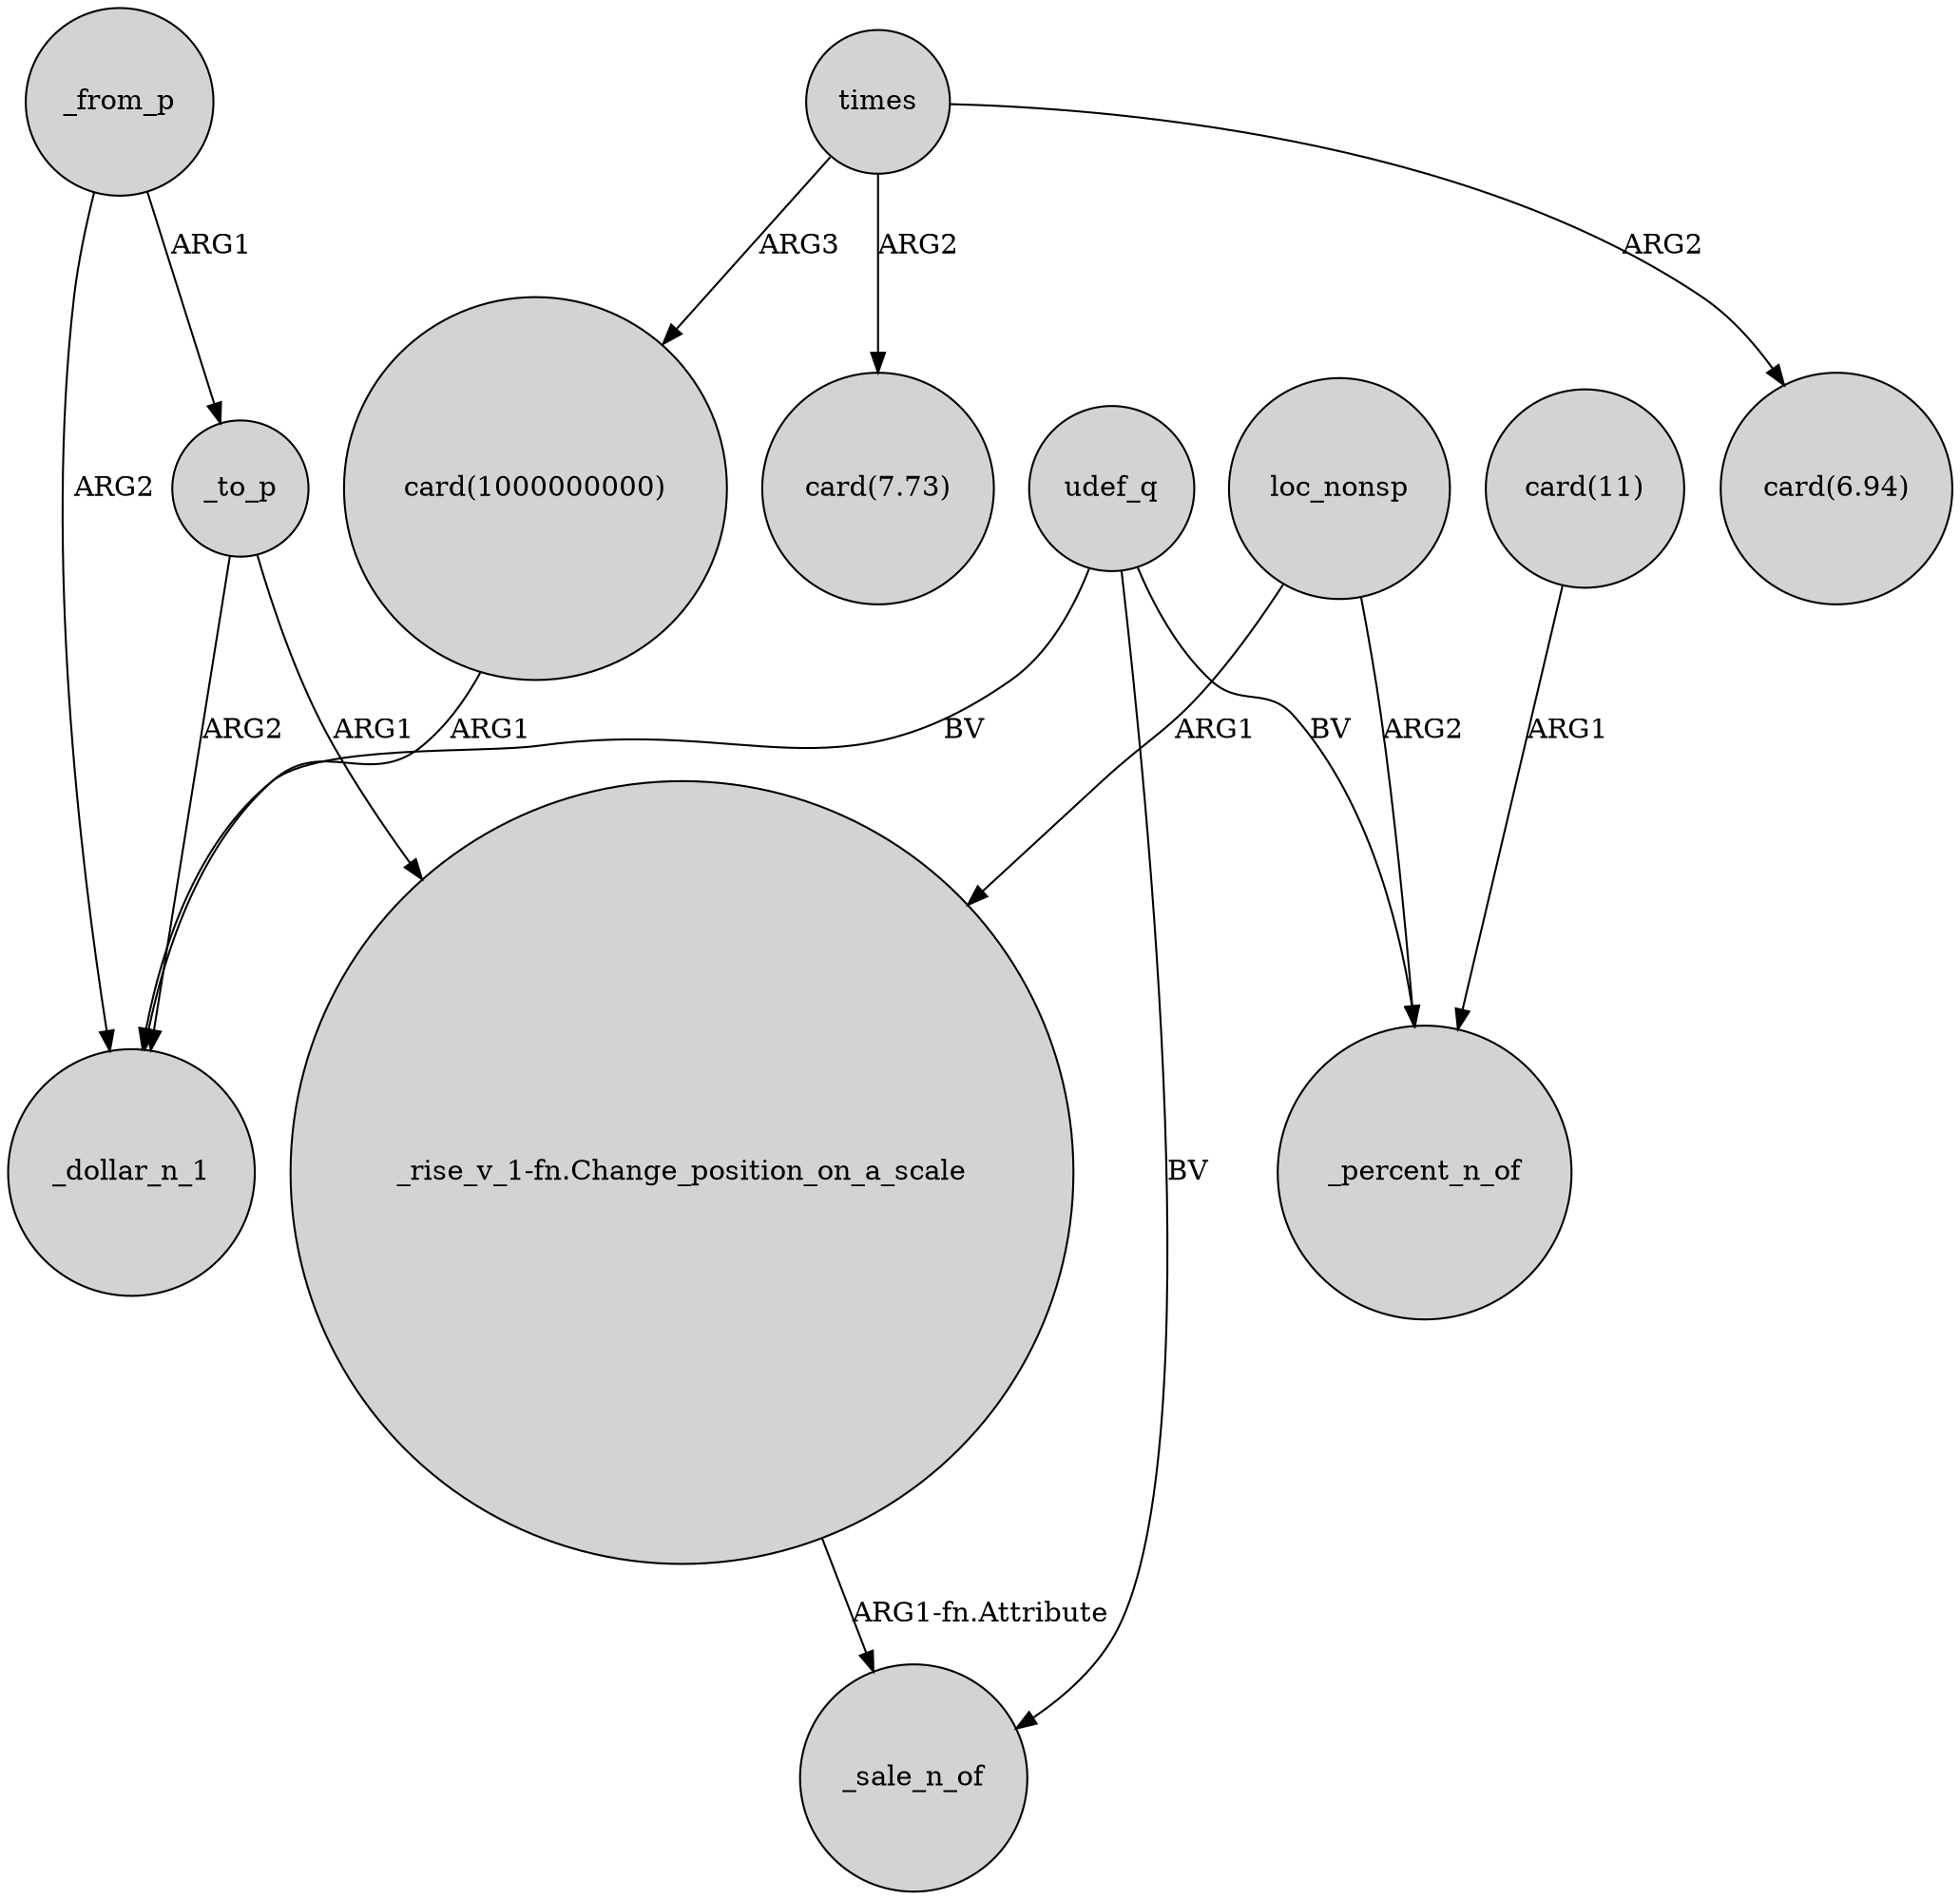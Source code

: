 digraph {
	node [shape=circle style=filled]
	"card(1000000000)" -> _dollar_n_1 [label=ARG1]
	"_rise_v_1-fn.Change_position_on_a_scale" -> _sale_n_of [label="ARG1-fn.Attribute"]
	udef_q -> _percent_n_of [label=BV]
	_from_p -> _dollar_n_1 [label=ARG2]
	udef_q -> _sale_n_of [label=BV]
	_to_p -> _dollar_n_1 [label=ARG2]
	times -> "card(1000000000)" [label=ARG3]
	"card(11)" -> _percent_n_of [label=ARG1]
	udef_q -> _dollar_n_1 [label=BV]
	times -> "card(6.94)" [label=ARG2]
	_from_p -> _to_p [label=ARG1]
	_to_p -> "_rise_v_1-fn.Change_position_on_a_scale" [label=ARG1]
	times -> "card(7.73)" [label=ARG2]
	loc_nonsp -> "_rise_v_1-fn.Change_position_on_a_scale" [label=ARG1]
	loc_nonsp -> _percent_n_of [label=ARG2]
}
